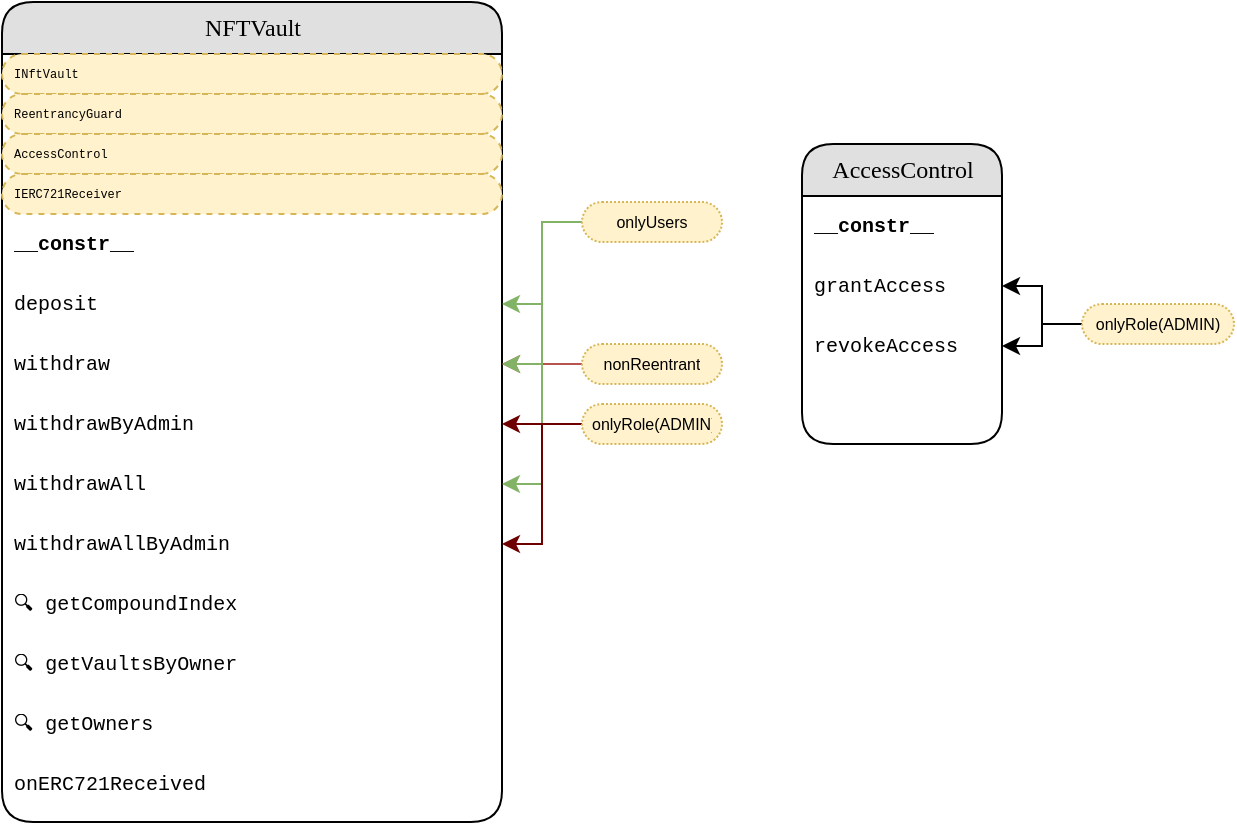 <mxfile version="20.2.7"><diagram id="PPY9c920TjOmVLMml0kN" name="Página-1"><mxGraphModel dx="813" dy="375" grid="1" gridSize="10" guides="1" tooltips="1" connect="1" arrows="1" fold="1" page="1" pageScale="1" pageWidth="827" pageHeight="1169" math="0" shadow="0"><root><mxCell id="0"/><mxCell id="1" parent="0"/><UserObject label="NFTVault" rparent="-" type="" override="" placeholders="1" id="sva-16617188196350"><mxCell style="swimlane;html=1;fontStyle=0;childLayout=stackLayout;horizontal=1;startSize=26;fillColor=#e0e0e0;horizontalStack=0;resizeParent=1;resizeLast=0;collapsible=1;marginBottom=0;swimlaneFillColor=#ffffff;align=center;rounded=1;shadow=0;comic=0;labelBackgroundColor=none;strokeColor=#000000;strokeWidth=1;fontFamily=Verdana;fontSize=12;fontColor=#000000;arcSize=20;" vertex="1" parent="1"><mxGeometry x="170" y="970" width="250" height="410" as="geometry"/></mxCell></UserObject><UserObject label="INftVault" rparent="0" type="mxgraph.bootstrap.rrect;strokeColor=none" override="fontSize=6" placeholders="1" id="sva-16617188196350_i0"><mxCell style="shape=mxgraph.bootstrap.rrect;strokeColor=none;html=1;fillColor=#fff2cc;strokeColor=#d6b656;dashed=1;spacingLeft=4;spacingRight=4;whiteSpace=wrap;overflow=hidden;rotatable=0;points=[[0,0.5],[1,0.5]];portConstraint=eastwest;fontFamily=Courier New;fontSize=10;align=left;fontSize=6" vertex="1" parent="sva-16617188196350"><mxGeometry y="26" width="250" height="20" as="geometry"/></mxCell></UserObject><UserObject label="ReentrancyGuard" rparent="0" type="mxgraph.bootstrap.rrect;strokeColor=none" override="fontSize=6" placeholders="1" id="sva-16617188196350_i1"><mxCell style="shape=mxgraph.bootstrap.rrect;strokeColor=none;html=1;fillColor=#fff2cc;strokeColor=#d6b656;dashed=1;spacingLeft=4;spacingRight=4;whiteSpace=wrap;overflow=hidden;rotatable=0;points=[[0,0.5],[1,0.5]];portConstraint=eastwest;fontFamily=Courier New;fontSize=10;align=left;fontSize=6" vertex="1" parent="sva-16617188196350"><mxGeometry y="46" width="250" height="20" as="geometry"/></mxCell></UserObject><UserObject label="AccessControl" rparent="0" type="mxgraph.bootstrap.rrect;strokeColor=none" override="fontSize=6" placeholders="1" id="sva-16617188196350_i2"><mxCell style="shape=mxgraph.bootstrap.rrect;strokeColor=none;html=1;fillColor=#fff2cc;strokeColor=#d6b656;dashed=1;spacingLeft=4;spacingRight=4;whiteSpace=wrap;overflow=hidden;rotatable=0;points=[[0,0.5],[1,0.5]];portConstraint=eastwest;fontFamily=Courier New;fontSize=10;align=left;fontSize=6" vertex="1" parent="sva-16617188196350"><mxGeometry y="66" width="250" height="20" as="geometry"/></mxCell></UserObject><UserObject label="IERC721Receiver" rparent="0" type="mxgraph.bootstrap.rrect;strokeColor=none" override="fontSize=6" placeholders="1" id="sva-16617188196350_i3"><mxCell style="shape=mxgraph.bootstrap.rrect;strokeColor=none;html=1;fillColor=#fff2cc;strokeColor=#d6b656;dashed=1;spacingLeft=4;spacingRight=4;whiteSpace=wrap;overflow=hidden;rotatable=0;points=[[0,0.5],[1,0.5]];portConstraint=eastwest;fontFamily=Courier New;fontSize=10;align=left;fontSize=6" vertex="1" parent="sva-16617188196350"><mxGeometry y="86" width="250" height="20" as="geometry"/></mxCell></UserObject><UserObject label="&lt;b&gt;__constr__&lt;b&gt;" rparent="0" type="text;strokeColor=none" override="" placeholders="1" id="sva-16617188196350_f0"><mxCell style="shape=text;strokeColor=none;html=1;fillColor=none;spacingLeft=4;spacingRight=4;whiteSpace=wrap;overflow=hidden;rotatable=0;points=[[0,0.5],[1,0.5]];portConstraint=eastwest;fontFamily=Courier New;fontSize=10;align=left;" vertex="1" parent="sva-16617188196350"><mxGeometry y="106" width="250" height="30" as="geometry"/></mxCell></UserObject><UserObject label="deposit" rparent="0" type="text;strokeColor=none" override="" placeholders="1" id="sva-16617188196350_f1"><mxCell style="shape=text;strokeColor=none;html=1;fillColor=none;spacingLeft=4;spacingRight=4;whiteSpace=wrap;overflow=hidden;rotatable=0;points=[[0,0.5],[1,0.5]];portConstraint=eastwest;fontFamily=Courier New;fontSize=10;align=left;" vertex="1" parent="sva-16617188196350"><mxGeometry y="136" width="250" height="30" as="geometry"/></mxCell></UserObject><UserObject label="withdraw" rparent="0" type="text;strokeColor=none" override="" placeholders="1" id="sva-16617188196350_f2"><mxCell style="shape=text;strokeColor=none;html=1;fillColor=none;spacingLeft=4;spacingRight=4;whiteSpace=wrap;overflow=hidden;rotatable=0;points=[[0,0.5],[1,0.5]];portConstraint=eastwest;fontFamily=Courier New;fontSize=10;align=left;" vertex="1" parent="sva-16617188196350"><mxGeometry y="166" width="250" height="30" as="geometry"/></mxCell></UserObject><UserObject label="withdrawByAdmin" rparent="0" type="text;strokeColor=none" override="" placeholders="1" id="sva-16617188196350_f3"><mxCell style="shape=text;strokeColor=none;html=1;fillColor=none;spacingLeft=4;spacingRight=4;whiteSpace=wrap;overflow=hidden;rotatable=0;points=[[0,0.5],[1,0.5]];portConstraint=eastwest;fontFamily=Courier New;fontSize=10;align=left;" vertex="1" parent="sva-16617188196350"><mxGeometry y="196" width="250" height="30" as="geometry"/></mxCell></UserObject><UserObject label="withdrawAll" rparent="0" type="text;strokeColor=none" override="" placeholders="1" id="sva-16617188196350_f4"><mxCell style="shape=text;strokeColor=none;html=1;fillColor=none;spacingLeft=4;spacingRight=4;whiteSpace=wrap;overflow=hidden;rotatable=0;points=[[0,0.5],[1,0.5]];portConstraint=eastwest;fontFamily=Courier New;fontSize=10;align=left;" vertex="1" parent="sva-16617188196350"><mxGeometry y="226" width="250" height="30" as="geometry"/></mxCell></UserObject><UserObject label="withdrawAllByAdmin" rparent="0" type="text;strokeColor=none" override="" placeholders="1" id="sva-16617188196350_f5"><mxCell style="shape=text;strokeColor=none;html=1;fillColor=none;spacingLeft=4;spacingRight=4;whiteSpace=wrap;overflow=hidden;rotatable=0;points=[[0,0.5],[1,0.5]];portConstraint=eastwest;fontFamily=Courier New;fontSize=10;align=left;" vertex="1" parent="sva-16617188196350"><mxGeometry y="256" width="250" height="30" as="geometry"/></mxCell></UserObject><UserObject label="🔍 getCompoundIndex" rparent="0" type="text;strokeColor=none" override="" placeholders="1" id="sva-16617188196350_f6"><mxCell style="shape=text;strokeColor=none;html=1;fillColor=none;spacingLeft=4;spacingRight=4;whiteSpace=wrap;overflow=hidden;rotatable=0;points=[[0,0.5],[1,0.5]];portConstraint=eastwest;fontFamily=Courier New;fontSize=10;align=left;" vertex="1" parent="sva-16617188196350"><mxGeometry y="286" width="250" height="30" as="geometry"/></mxCell></UserObject><UserObject label="🔍 getVaultsByOwner" rparent="0" type="text;strokeColor=none" override="" placeholders="1" id="sva-16617188196350_f7"><mxCell style="shape=text;strokeColor=none;html=1;fillColor=none;spacingLeft=4;spacingRight=4;whiteSpace=wrap;overflow=hidden;rotatable=0;points=[[0,0.5],[1,0.5]];portConstraint=eastwest;fontFamily=Courier New;fontSize=10;align=left;" vertex="1" parent="sva-16617188196350"><mxGeometry y="316" width="250" height="30" as="geometry"/></mxCell></UserObject><UserObject label="🔍 getOwners" rparent="0" type="text;strokeColor=none" override="" placeholders="1" id="sva-16617188196350_f8"><mxCell style="shape=text;strokeColor=none;html=1;fillColor=none;spacingLeft=4;spacingRight=4;whiteSpace=wrap;overflow=hidden;rotatable=0;points=[[0,0.5],[1,0.5]];portConstraint=eastwest;fontFamily=Courier New;fontSize=10;align=left;" vertex="1" parent="sva-16617188196350"><mxGeometry y="346" width="250" height="30" as="geometry"/></mxCell></UserObject><UserObject label="onERC721Received" rparent="0" type="text;strokeColor=none" override="" placeholders="1" id="sva-16617188196350_f9"><mxCell style="shape=text;strokeColor=none;html=1;fillColor=none;spacingLeft=4;spacingRight=4;whiteSpace=wrap;overflow=hidden;rotatable=0;points=[[0,0.5],[1,0.5]];portConstraint=eastwest;fontFamily=Courier New;fontSize=10;align=left;" vertex="1" parent="sva-16617188196350"><mxGeometry y="376" width="250" height="30" as="geometry"/></mxCell></UserObject><mxCell id="axL9PF2SLi9Cc2ihY4MP-11" style="edgeStyle=orthogonalEdgeStyle;rounded=0;orthogonalLoop=1;jettySize=auto;html=1;fillColor=#f8cecc;strokeColor=#b85450;" edge="1" parent="1" source="sva-16617188196350_mod2_0" target="sva-16617188196350_f2"><mxGeometry relative="1" as="geometry"/></mxCell><UserObject label="nonReentrant" rparent="-" type="mxgraph.bootstrap.rrect" override="strokeColor=#d79b00;dashed=1;align=center;rSize=10;fontStyle=0;whiteSpace=wrap;dashPattern=1 1;strokeColor=#d6b656;fontSize=8;fontFamily=Helvetica" placeholders="1" id="sva-16617188196350_mod2_0"><mxCell style="shape=mxgraph.bootstrap.rrect;html=1;fillColor=#fff2cc;spacingLeft=4;spacingRight=4;whiteSpace=wrap;overflow=hidden;rotatable=0;points=[[0,0.5],[1,0.5]];portConstraint=eastwest;fontFamily=Courier New;fontSize=10;align=left;strokeColor=#d79b00;dashed=1;align=center;rSize=10;fontStyle=0;whiteSpace=wrap;dashPattern=1 1;strokeColor=#d6b656;fontSize=8;fontFamily=Helvetica" vertex="1" parent="1"><mxGeometry x="460" y="1141" width="70" height="20" as="geometry"/></mxCell></UserObject><mxCell id="axL9PF2SLi9Cc2ihY4MP-12" style="edgeStyle=orthogonalEdgeStyle;rounded=0;orthogonalLoop=1;jettySize=auto;html=1;fillColor=#d5e8d4;strokeColor=#82b366;" edge="1" parent="1" source="sva-16617188196350_mod2_1" target="sva-16617188196350_f1"><mxGeometry relative="1" as="geometry"/></mxCell><mxCell id="axL9PF2SLi9Cc2ihY4MP-13" style="edgeStyle=orthogonalEdgeStyle;rounded=0;orthogonalLoop=1;jettySize=auto;html=1;entryX=1;entryY=0.5;entryDx=0;entryDy=0;fillColor=#d5e8d4;strokeColor=#82b366;" edge="1" parent="1" source="sva-16617188196350_mod2_1" target="sva-16617188196350_f2"><mxGeometry relative="1" as="geometry"/></mxCell><mxCell id="axL9PF2SLi9Cc2ihY4MP-14" style="edgeStyle=orthogonalEdgeStyle;rounded=0;orthogonalLoop=1;jettySize=auto;html=1;entryX=1;entryY=0.5;entryDx=0;entryDy=0;fillColor=#d5e8d4;strokeColor=#82b366;" edge="1" parent="1" source="sva-16617188196350_mod2_1" target="sva-16617188196350_f4"><mxGeometry relative="1" as="geometry"/></mxCell><UserObject label="onlyUsers" rparent="-" type="mxgraph.bootstrap.rrect" override="strokeColor=#d79b00;dashed=1;align=center;rSize=10;fontStyle=0;whiteSpace=wrap;dashPattern=1 1;strokeColor=#d6b656;fontSize=8;fontFamily=Helvetica" placeholders="1" id="sva-16617188196350_mod2_1"><mxCell style="shape=mxgraph.bootstrap.rrect;html=1;fillColor=#fff2cc;spacingLeft=4;spacingRight=4;whiteSpace=wrap;overflow=hidden;rotatable=0;points=[[0,0.5],[1,0.5]];portConstraint=eastwest;fontFamily=Courier New;fontSize=10;align=left;strokeColor=#d79b00;dashed=1;align=center;rSize=10;fontStyle=0;whiteSpace=wrap;dashPattern=1 1;strokeColor=#d6b656;fontSize=8;fontFamily=Helvetica" vertex="1" parent="1"><mxGeometry x="460" y="1070" width="70" height="20" as="geometry"/></mxCell></UserObject><mxCell id="axL9PF2SLi9Cc2ihY4MP-9" style="edgeStyle=orthogonalEdgeStyle;rounded=0;orthogonalLoop=1;jettySize=auto;html=1;fillColor=#a20025;strokeColor=#6F0000;" edge="1" parent="1" source="sva-16617188196350_mod3_0" target="sva-16617188196350_f3"><mxGeometry relative="1" as="geometry"/></mxCell><mxCell id="axL9PF2SLi9Cc2ihY4MP-15" style="edgeStyle=orthogonalEdgeStyle;rounded=0;orthogonalLoop=1;jettySize=auto;html=1;entryX=1;entryY=0.5;entryDx=0;entryDy=0;fillColor=#a20025;strokeColor=#6F0000;" edge="1" parent="1" source="sva-16617188196350_mod3_0" target="sva-16617188196350_f5"><mxGeometry relative="1" as="geometry"/></mxCell><UserObject label="onlyRole(ADMIN)" rparent="-" type="mxgraph.bootstrap.rrect" override="strokeColor=#d79b00;dashed=1;align=center;rSize=10;fontStyle=0;whiteSpace=wrap;dashPattern=1 1;strokeColor=#d6b656;fontSize=8;fontFamily=Helvetica" placeholders="1" id="sva-16617188196350_mod3_0"><mxCell style="shape=mxgraph.bootstrap.rrect;html=1;fillColor=#fff2cc;spacingLeft=4;spacingRight=4;whiteSpace=wrap;overflow=hidden;rotatable=0;points=[[0,0.5],[1,0.5]];portConstraint=eastwest;fontFamily=Courier New;fontSize=10;align=left;strokeColor=#d79b00;dashed=1;align=center;rSize=10;fontStyle=0;whiteSpace=wrap;dashPattern=1 1;strokeColor=#d6b656;fontSize=8;fontFamily=Helvetica" vertex="1" parent="1"><mxGeometry x="460" y="1171" width="70" height="20" as="geometry"/></mxCell></UserObject><UserObject label="AccessControl" rparent="-" type="" override="" placeholders="1" id="sva-16617198691370"><mxCell style="swimlane;html=1;fontStyle=0;childLayout=stackLayout;horizontal=1;startSize=26;fillColor=#e0e0e0;horizontalStack=0;resizeParent=1;resizeLast=0;collapsible=1;marginBottom=0;swimlaneFillColor=#ffffff;align=center;rounded=1;shadow=0;comic=0;labelBackgroundColor=none;strokeColor=#000000;strokeWidth=1;fontFamily=Verdana;fontSize=12;fontColor=#000000;arcSize=20;" vertex="1" parent="1"><mxGeometry x="570" y="1041" width="100" height="150" as="geometry"/></mxCell></UserObject><UserObject label="&lt;b&gt;__constr__&lt;b&gt;" rparent="0" type="text;strokeColor=none" override="" placeholders="1" id="sva-16617198691370_f0"><mxCell style="shape=text;strokeColor=none;html=1;fillColor=none;spacingLeft=4;spacingRight=4;whiteSpace=wrap;overflow=hidden;rotatable=0;points=[[0,0.5],[1,0.5]];portConstraint=eastwest;fontFamily=Courier New;fontSize=10;align=left;" vertex="1" parent="sva-16617198691370"><mxGeometry y="26" width="100" height="30" as="geometry"/></mxCell></UserObject><UserObject label="grantAccess" rparent="0" type="text;strokeColor=none" override="" placeholders="1" id="sva-16617198691370_f1"><mxCell style="shape=text;strokeColor=none;html=1;fillColor=none;spacingLeft=4;spacingRight=4;whiteSpace=wrap;overflow=hidden;rotatable=0;points=[[0,0.5],[1,0.5]];portConstraint=eastwest;fontFamily=Courier New;fontSize=10;align=left;" vertex="1" parent="sva-16617198691370"><mxGeometry y="56" width="100" height="30" as="geometry"/></mxCell></UserObject><UserObject label="revokeAccess" rparent="0" type="text;strokeColor=none" override="" placeholders="1" id="sva-16617198691370_f2"><mxCell style="shape=text;strokeColor=none;html=1;fillColor=none;spacingLeft=4;spacingRight=4;whiteSpace=wrap;overflow=hidden;rotatable=0;points=[[0,0.5],[1,0.5]];portConstraint=eastwest;fontFamily=Courier New;fontSize=10;align=left;" vertex="1" parent="sva-16617198691370"><mxGeometry y="86" width="100" height="30" as="geometry"/></mxCell></UserObject><mxCell id="axL9PF2SLi9Cc2ihY4MP-19" style="edgeStyle=orthogonalEdgeStyle;rounded=0;orthogonalLoop=1;jettySize=auto;html=1;" edge="1" parent="1" source="sva-16617198691370_mod2_0" target="sva-16617198691370_f1"><mxGeometry relative="1" as="geometry"/></mxCell><mxCell id="axL9PF2SLi9Cc2ihY4MP-20" style="edgeStyle=orthogonalEdgeStyle;rounded=0;orthogonalLoop=1;jettySize=auto;html=1;" edge="1" parent="1" source="sva-16617198691370_mod2_0" target="sva-16617198691370_f2"><mxGeometry relative="1" as="geometry"/></mxCell><UserObject label="onlyRole(ADMIN)" rparent="-" type="mxgraph.bootstrap.rrect" override="strokeColor=#d79b00;dashed=1;align=center;rSize=10;fontStyle=0;whiteSpace=wrap;dashPattern=1 1;strokeColor=#d6b656;fontSize=8;fontFamily=Helvetica" placeholders="1" id="sva-16617198691370_mod2_0"><mxCell style="shape=mxgraph.bootstrap.rrect;html=1;fillColor=#fff2cc;spacingLeft=4;spacingRight=4;whiteSpace=wrap;overflow=hidden;rotatable=0;points=[[0,0.5],[1,0.5]];portConstraint=eastwest;fontFamily=Courier New;fontSize=10;align=left;strokeColor=#d79b00;dashed=1;align=center;rSize=10;fontStyle=0;whiteSpace=wrap;dashPattern=1 1;strokeColor=#d6b656;fontSize=8;fontFamily=Helvetica" vertex="1" parent="1"><mxGeometry x="710" y="1121" width="76" height="20" as="geometry"/></mxCell></UserObject></root></mxGraphModel></diagram></mxfile>